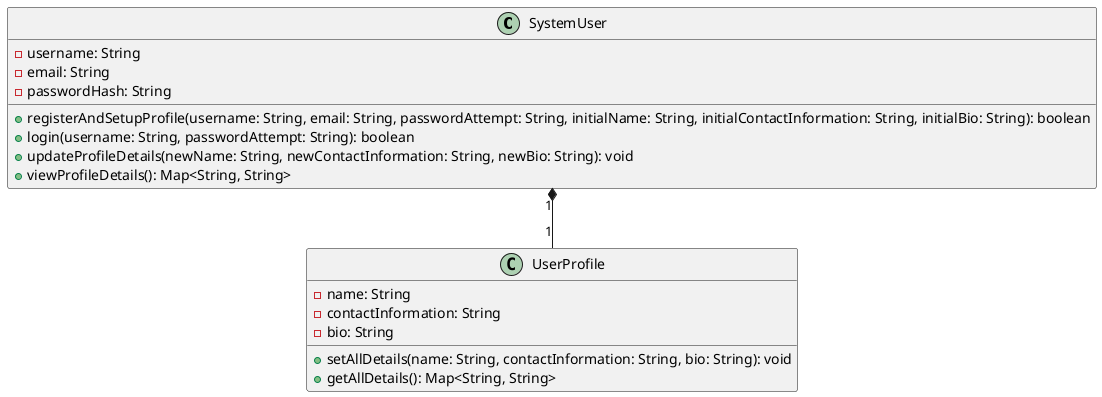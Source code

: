 @startuml

class SystemUser {
  - username: String
  - email: String
  - passwordHash: String
  + registerAndSetupProfile(username: String, email: String, passwordAttempt: String, initialName: String, initialContactInformation: String, initialBio: String): boolean
  + login(username: String, passwordAttempt: String): boolean
  + updateProfileDetails(newName: String, newContactInformation: String, newBio: String): void
  + viewProfileDetails(): Map<String, String>
}

class UserProfile {
  - name: String
  - contactInformation: String
  - bio: String
  + setAllDetails(name: String, contactInformation: String, bio: String): void
  + getAllDetails(): Map<String, String>
}

SystemUser "1" *-- "1" UserProfile

@enduml